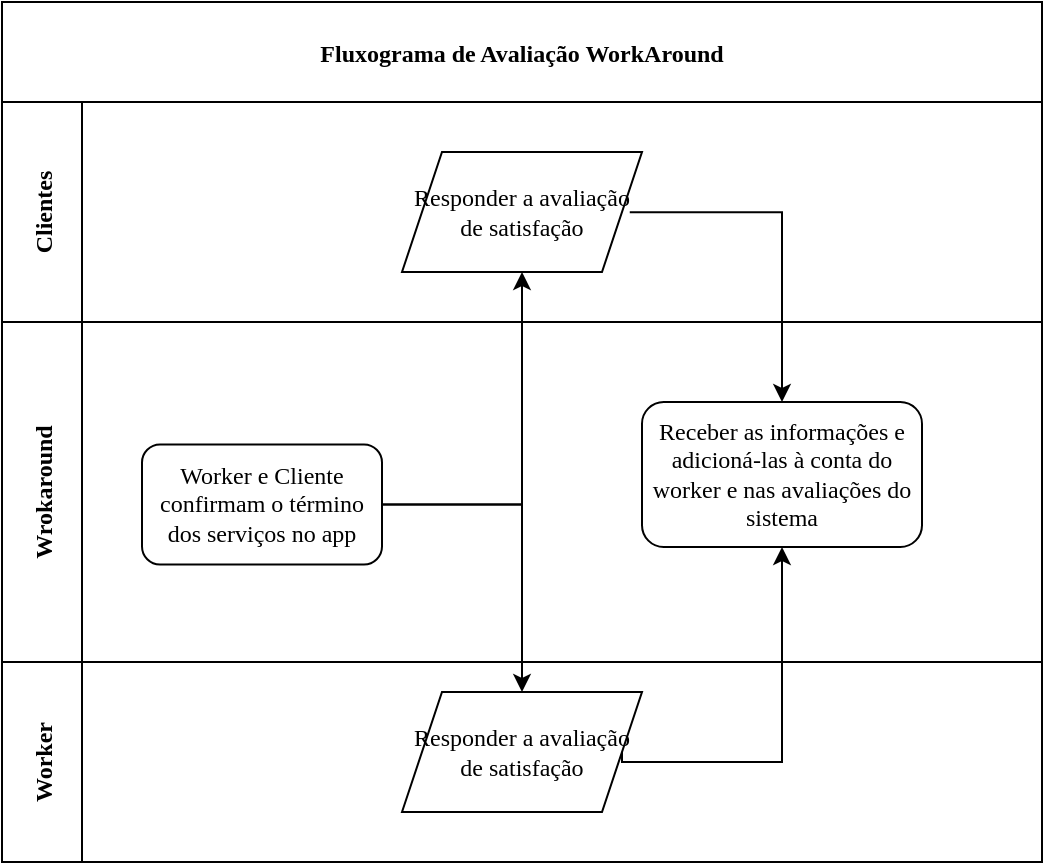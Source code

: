 <mxfile version="24.2.5" type="github">
  <diagram name="Page-1" id="e65b1w9q4XdeZEAYRKsy">
    <mxGraphModel dx="989" dy="541" grid="1" gridSize="10" guides="1" tooltips="1" connect="1" arrows="1" fold="1" page="1" pageScale="1" pageWidth="1100" pageHeight="850" math="0" shadow="0">
      <root>
        <mxCell id="0" />
        <mxCell id="1" parent="0" />
        <mxCell id="ec-M1FaaZMUl1S8-ASjT-53" value="" style="rounded=0;whiteSpace=wrap;html=1;fillColor=none;fontFamily=Comic Sans MS;" parent="1" vertex="1">
          <mxGeometry x="180" y="380" width="520" height="100" as="geometry" />
        </mxCell>
        <mxCell id="ec-M1FaaZMUl1S8-ASjT-54" value="Worker" style="rounded=0;fillColor=none;fontStyle=1;direction=west;horizontal=0;fontFamily=Comic Sans MS;" parent="1" vertex="1">
          <mxGeometry x="180" y="380" width="40" height="100" as="geometry" />
        </mxCell>
        <mxCell id="ec-M1FaaZMUl1S8-ASjT-55" value="" style="rounded=0;whiteSpace=wrap;html=1;fillColor=none;movable=1;resizable=1;rotatable=1;deletable=1;editable=1;locked=0;connectable=1;fontFamily=Comic Sans MS;" parent="1" vertex="1">
          <mxGeometry x="180" y="210" width="520" height="170" as="geometry" />
        </mxCell>
        <mxCell id="ec-M1FaaZMUl1S8-ASjT-56" value="Wrokaround" style="rounded=0;fillColor=none;fontStyle=1;direction=west;horizontal=0;movable=1;resizable=1;rotatable=1;deletable=1;editable=1;locked=0;connectable=1;fontFamily=Comic Sans MS;" parent="1" vertex="1">
          <mxGeometry x="180" y="210" width="40" height="170" as="geometry" />
        </mxCell>
        <mxCell id="ec-M1FaaZMUl1S8-ASjT-57" value="" style="rounded=0;whiteSpace=wrap;html=1;fillColor=none;movable=1;resizable=1;rotatable=1;deletable=1;editable=1;locked=0;connectable=1;fontFamily=Comic Sans MS;" parent="1" vertex="1">
          <mxGeometry x="180" y="100" width="520" height="110" as="geometry" />
        </mxCell>
        <mxCell id="ec-M1FaaZMUl1S8-ASjT-58" value="Clientes" style="rounded=0;fillColor=none;fontStyle=1;direction=west;horizontal=0;movable=1;resizable=1;rotatable=1;deletable=1;editable=1;locked=0;connectable=1;fontFamily=Comic Sans MS;" parent="1" vertex="1">
          <mxGeometry x="180" y="100" width="40" height="110" as="geometry" />
        </mxCell>
        <mxCell id="ec-M1FaaZMUl1S8-ASjT-59" value="Fluxograma de Avaliação WorkAround" style="rounded=0;fillColor=none;fontStyle=1;fontFamily=Comic Sans MS;" parent="1" vertex="1">
          <mxGeometry x="180" y="50" width="520" height="50" as="geometry" />
        </mxCell>
        <mxCell id="ec-M1FaaZMUl1S8-ASjT-66" value="Receber as informações e adicioná-las à conta do worker e nas avaliações do sistema" style="rounded=1;whiteSpace=wrap;html=1;fontFamily=Comic Sans MS;" parent="1" vertex="1">
          <mxGeometry x="500" y="250" width="140" height="72.5" as="geometry" />
        </mxCell>
        <mxCell id="ec-M1FaaZMUl1S8-ASjT-77" style="edgeStyle=orthogonalEdgeStyle;rounded=0;orthogonalLoop=1;jettySize=auto;html=1;exitX=0.949;exitY=0.502;exitDx=0;exitDy=0;exitPerimeter=0;entryX=0.5;entryY=0;entryDx=0;entryDy=0;" parent="1" source="ec-M1FaaZMUl1S8-ASjT-67" edge="1" target="ec-M1FaaZMUl1S8-ASjT-66">
          <mxGeometry relative="1" as="geometry">
            <mxPoint x="650" y="255" as="targetPoint" />
            <mxPoint x="580" y="170" as="sourcePoint" />
            <Array as="points">
              <mxPoint x="570" y="155" />
            </Array>
          </mxGeometry>
        </mxCell>
        <mxCell id="ec-M1FaaZMUl1S8-ASjT-67" value="Responder a avaliação de satisfação" style="shape=parallelogram;perimeter=parallelogramPerimeter;whiteSpace=wrap;html=1;fixedSize=1;fontFamily=Comic Sans MS;" parent="1" vertex="1">
          <mxGeometry x="380" y="125" width="120" height="60" as="geometry" />
        </mxCell>
        <mxCell id="ec-M1FaaZMUl1S8-ASjT-72" style="edgeStyle=orthogonalEdgeStyle;rounded=0;orthogonalLoop=1;jettySize=auto;html=1;entryX=0.5;entryY=1;entryDx=0;entryDy=0;exitX=1;exitY=0.5;exitDx=0;exitDy=0;" parent="1" source="ec-M1FaaZMUl1S8-ASjT-74" target="ec-M1FaaZMUl1S8-ASjT-67" edge="1">
          <mxGeometry relative="1" as="geometry" />
        </mxCell>
        <mxCell id="rBUfbS4RMsThFPB_z1cB-2" style="edgeStyle=orthogonalEdgeStyle;rounded=0;orthogonalLoop=1;jettySize=auto;html=1;entryX=0.5;entryY=0;entryDx=0;entryDy=0;" edge="1" parent="1" source="ec-M1FaaZMUl1S8-ASjT-74" target="rBUfbS4RMsThFPB_z1cB-1">
          <mxGeometry relative="1" as="geometry" />
        </mxCell>
        <mxCell id="ec-M1FaaZMUl1S8-ASjT-74" value="Worker e Cliente confirmam o término dos serviços no app" style="rounded=1;whiteSpace=wrap;html=1;fontFamily=Comic Sans MS;" parent="1" vertex="1">
          <mxGeometry x="250" y="271.25" width="120" height="60" as="geometry" />
        </mxCell>
        <mxCell id="rBUfbS4RMsThFPB_z1cB-3" style="edgeStyle=orthogonalEdgeStyle;rounded=0;orthogonalLoop=1;jettySize=auto;html=1;entryX=0.5;entryY=1;entryDx=0;entryDy=0;exitX=1;exitY=0.5;exitDx=0;exitDy=0;" edge="1" parent="1" source="rBUfbS4RMsThFPB_z1cB-1" target="ec-M1FaaZMUl1S8-ASjT-66">
          <mxGeometry relative="1" as="geometry">
            <Array as="points">
              <mxPoint x="490" y="430" />
              <mxPoint x="570" y="430" />
            </Array>
          </mxGeometry>
        </mxCell>
        <mxCell id="rBUfbS4RMsThFPB_z1cB-1" value="Responder a avaliação de satisfação" style="shape=parallelogram;perimeter=parallelogramPerimeter;whiteSpace=wrap;html=1;fixedSize=1;fontFamily=Comic Sans MS;" vertex="1" parent="1">
          <mxGeometry x="380" y="395" width="120" height="60" as="geometry" />
        </mxCell>
      </root>
    </mxGraphModel>
  </diagram>
</mxfile>
